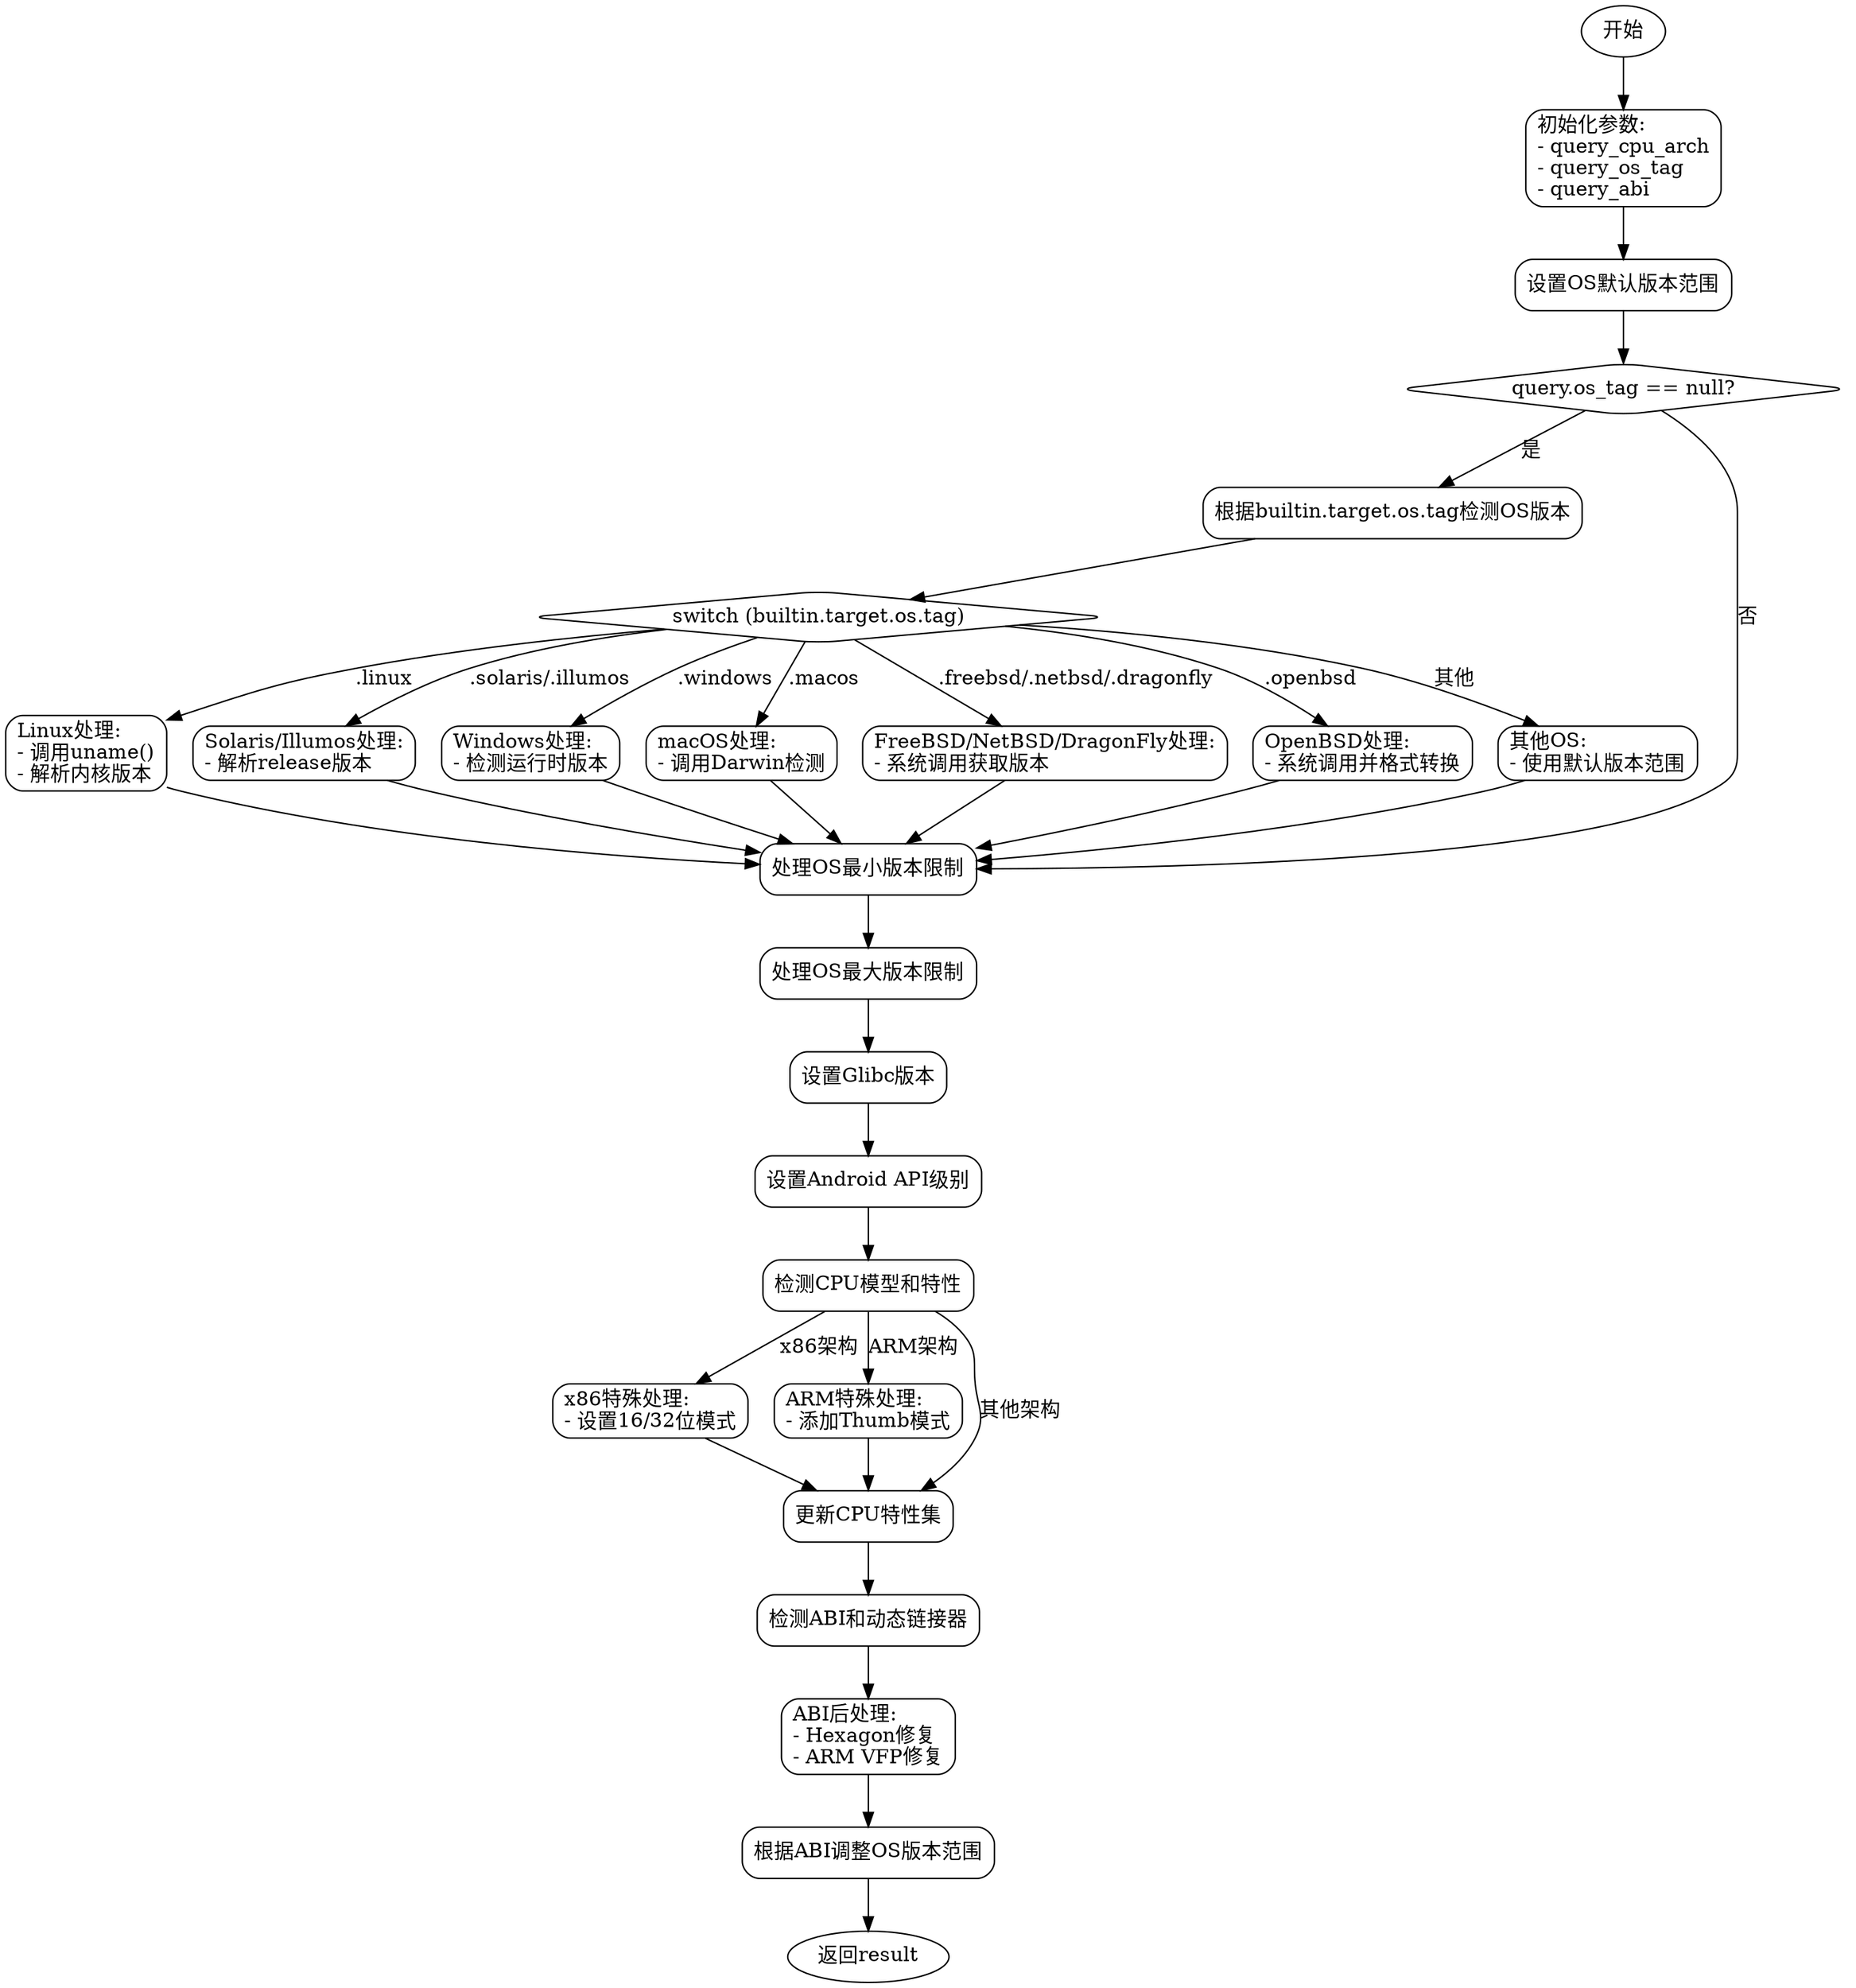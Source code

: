 
digraph resolveTargetQuery {
    node [shape=rectangle, style=rounded];

    start [label="开始", shape=ellipse];
    end [label="返回result", shape=ellipse];

    // 基本参数初始化
    init_params [label="初始化参数:\l- query_cpu_arch\l- query_os_tag\l- query_abi\l"];
    os_default_version [label="设置OS默认版本范围"];
    check_os_tag_null [label="query.os_tag == null?", shape=diamond];

    // OS检测分支
    detect_os [label="根据builtin.target.os.tag检测OS版本"];
    switch_os [label="switch (builtin.target.os.tag)", shape=diamond];
    
    // 各OS处理子模块
    linux_block [label="Linux处理:\l- 调用uname()\l- 解析内核版本\l"];
    solaris_block [label="Solaris/Illumos处理:\l- 解析release版本\l"];
    windows_block [label="Windows处理:\l- 检测运行时版本\l"];
    macos_block [label="macOS处理:\l- 调用Darwin检测\l"];
    bsd_block [label="FreeBSD/NetBSD/DragonFly处理:\l- 系统调用获取版本\l"];
    openbsd_block [label="OpenBSD处理:\l- 系统调用并格式转换\l"];
    other_os [label="其他OS:\l- 使用默认版本范围\l"];

    // 版本范围更新
    handle_os_version_min [label="处理OS最小版本限制"];
    handle_os_version_max [label="处理OS最大版本限制"];
    handle_glibc [label="设置Glibc版本"];
    handle_android [label="设置Android API级别"];

    // CPU处理
    cpu_detection [label="检测CPU模型和特性"];
    x86_special [label="x86特殊处理:\l- 设置16/32位模式\l"];
    arm_special [label="ARM特殊处理:\l- 添加Thumb模式\l"];
    update_features [label="更新CPU特性集"];

    // ABI检测
    detect_abi [label="检测ABI和动态链接器"];
    post_abi_hacks [label="ABI后处理:\l- Hexagon修复\l- ARM VFP修复\l"];
    adjust_os_version [label="根据ABI调整OS版本范围"];

    // 连接节点
    start -> init_params -> os_default_version -> check_os_tag_null;
    
    check_os_tag_null -> detect_os [label="是"];
    check_os_tag_null -> handle_os_version_min [label="否"];
    
    detect_os -> switch_os;
    switch_os -> linux_block [label=".linux"];
    switch_os -> solaris_block [label=".solaris/.illumos"];
    switch_os -> windows_block [label=".windows"];
    switch_os -> macos_block [label=".macos"];
    switch_os -> bsd_block [label=".freebsd/.netbsd/.dragonfly"];
    switch_os -> openbsd_block [label=".openbsd"];
    switch_os -> other_os [label="其他"];
    
    // 合并OS处理分支
    linux_block -> handle_os_version_min;
    solaris_block -> handle_os_version_min;
    windows_block -> handle_os_version_min;
    macos_block -> handle_os_version_min;
    bsd_block -> handle_os_version_min;
    openbsd_block -> handle_os_version_min;
    other_os -> handle_os_version_min;

    // 版本范围处理流程
    handle_os_version_min -> handle_os_version_max -> handle_glibc -> handle_android -> cpu_detection;

    // CPU处理流程
    cpu_detection -> x86_special [label="x86架构"];
    cpu_detection -> arm_special [label="ARM架构"];
    x86_special -> update_features;
    arm_special -> update_features;
    cpu_detection -> update_features [label="其他架构"];
    update_features -> detect_abi;

    // 最终处理
    detect_abi -> post_abi_hacks -> adjust_os_version -> end;
}
